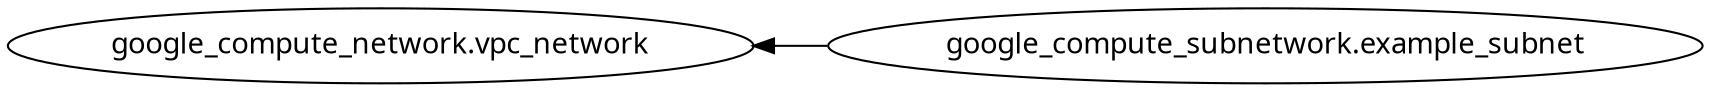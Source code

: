 digraph G {
  rankdir = "RL";
  node [shape = ellipse, fontname = "sans-serif"];
  "google_compute_network.vpc_network" [label="google_compute_network.vpc_network"];
  "google_compute_subnetwork.example_subnet" [label="google_compute_subnetwork.example_subnet"];
  "google_compute_subnetwork.example_subnet" -> "google_compute_network.vpc_network";
}
